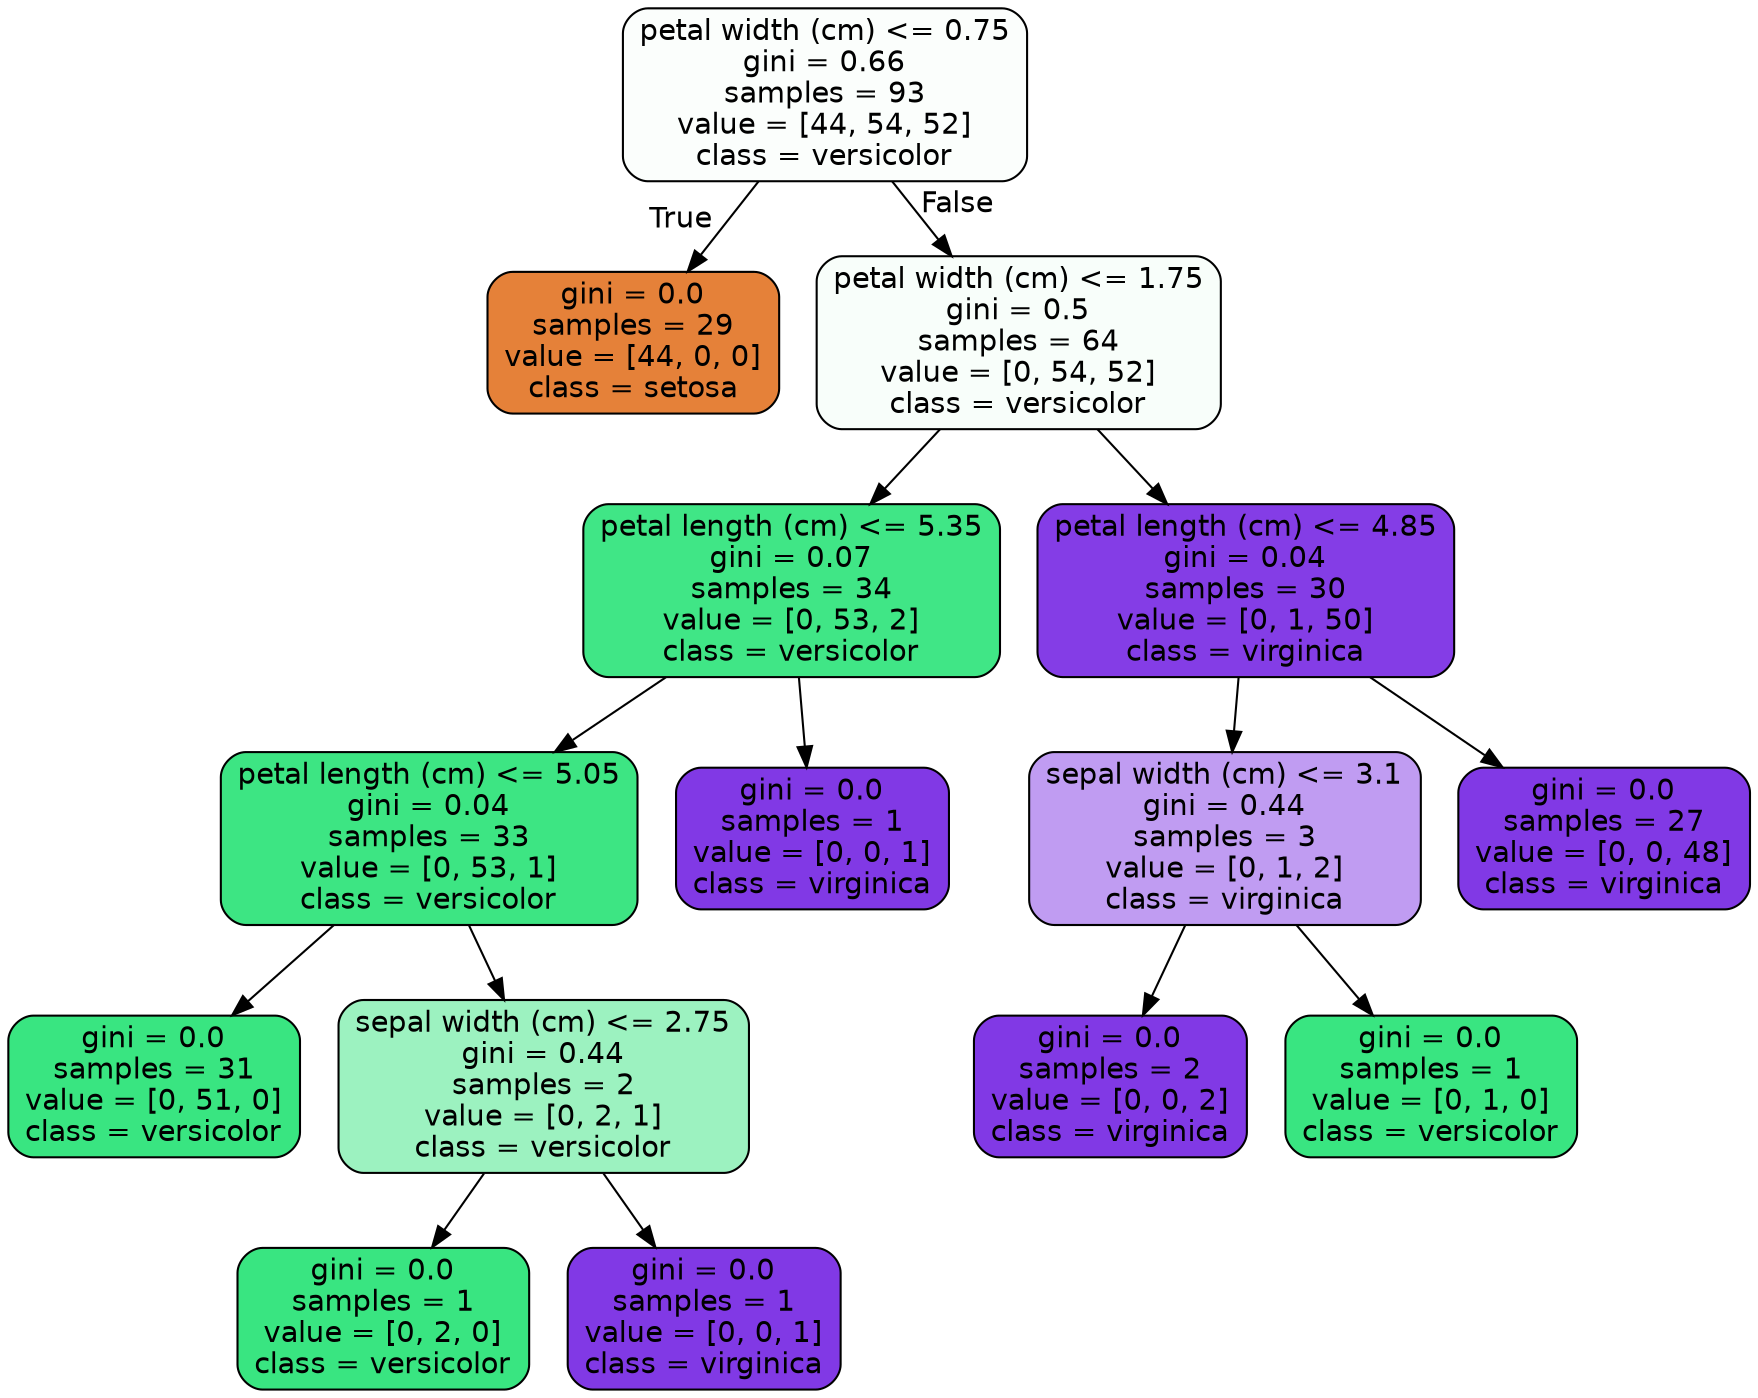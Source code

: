 digraph Tree {
node [shape=box, style="filled, rounded", color="black", fontname=helvetica] ;
edge [fontname=helvetica] ;
0 [label="petal width (cm) <= 0.75\ngini = 0.66\nsamples = 93\nvalue = [44, 54, 52]\nclass = versicolor", fillcolor="#fbfefc"] ;
1 [label="gini = 0.0\nsamples = 29\nvalue = [44, 0, 0]\nclass = setosa", fillcolor="#e58139"] ;
0 -> 1 [labeldistance=2.5, labelangle=45, headlabel="True"] ;
2 [label="petal width (cm) <= 1.75\ngini = 0.5\nsamples = 64\nvalue = [0, 54, 52]\nclass = versicolor", fillcolor="#f8fefa"] ;
0 -> 2 [labeldistance=2.5, labelangle=-45, headlabel="False"] ;
3 [label="petal length (cm) <= 5.35\ngini = 0.07\nsamples = 34\nvalue = [0, 53, 2]\nclass = versicolor", fillcolor="#40e686"] ;
2 -> 3 ;
4 [label="petal length (cm) <= 5.05\ngini = 0.04\nsamples = 33\nvalue = [0, 53, 1]\nclass = versicolor", fillcolor="#3de583"] ;
3 -> 4 ;
5 [label="gini = 0.0\nsamples = 31\nvalue = [0, 51, 0]\nclass = versicolor", fillcolor="#39e581"] ;
4 -> 5 ;
6 [label="sepal width (cm) <= 2.75\ngini = 0.44\nsamples = 2\nvalue = [0, 2, 1]\nclass = versicolor", fillcolor="#9cf2c0"] ;
4 -> 6 ;
7 [label="gini = 0.0\nsamples = 1\nvalue = [0, 2, 0]\nclass = versicolor", fillcolor="#39e581"] ;
6 -> 7 ;
8 [label="gini = 0.0\nsamples = 1\nvalue = [0, 0, 1]\nclass = virginica", fillcolor="#8139e5"] ;
6 -> 8 ;
9 [label="gini = 0.0\nsamples = 1\nvalue = [0, 0, 1]\nclass = virginica", fillcolor="#8139e5"] ;
3 -> 9 ;
10 [label="petal length (cm) <= 4.85\ngini = 0.04\nsamples = 30\nvalue = [0, 1, 50]\nclass = virginica", fillcolor="#843de6"] ;
2 -> 10 ;
11 [label="sepal width (cm) <= 3.1\ngini = 0.44\nsamples = 3\nvalue = [0, 1, 2]\nclass = virginica", fillcolor="#c09cf2"] ;
10 -> 11 ;
12 [label="gini = 0.0\nsamples = 2\nvalue = [0, 0, 2]\nclass = virginica", fillcolor="#8139e5"] ;
11 -> 12 ;
13 [label="gini = 0.0\nsamples = 1\nvalue = [0, 1, 0]\nclass = versicolor", fillcolor="#39e581"] ;
11 -> 13 ;
14 [label="gini = 0.0\nsamples = 27\nvalue = [0, 0, 48]\nclass = virginica", fillcolor="#8139e5"] ;
10 -> 14 ;
}